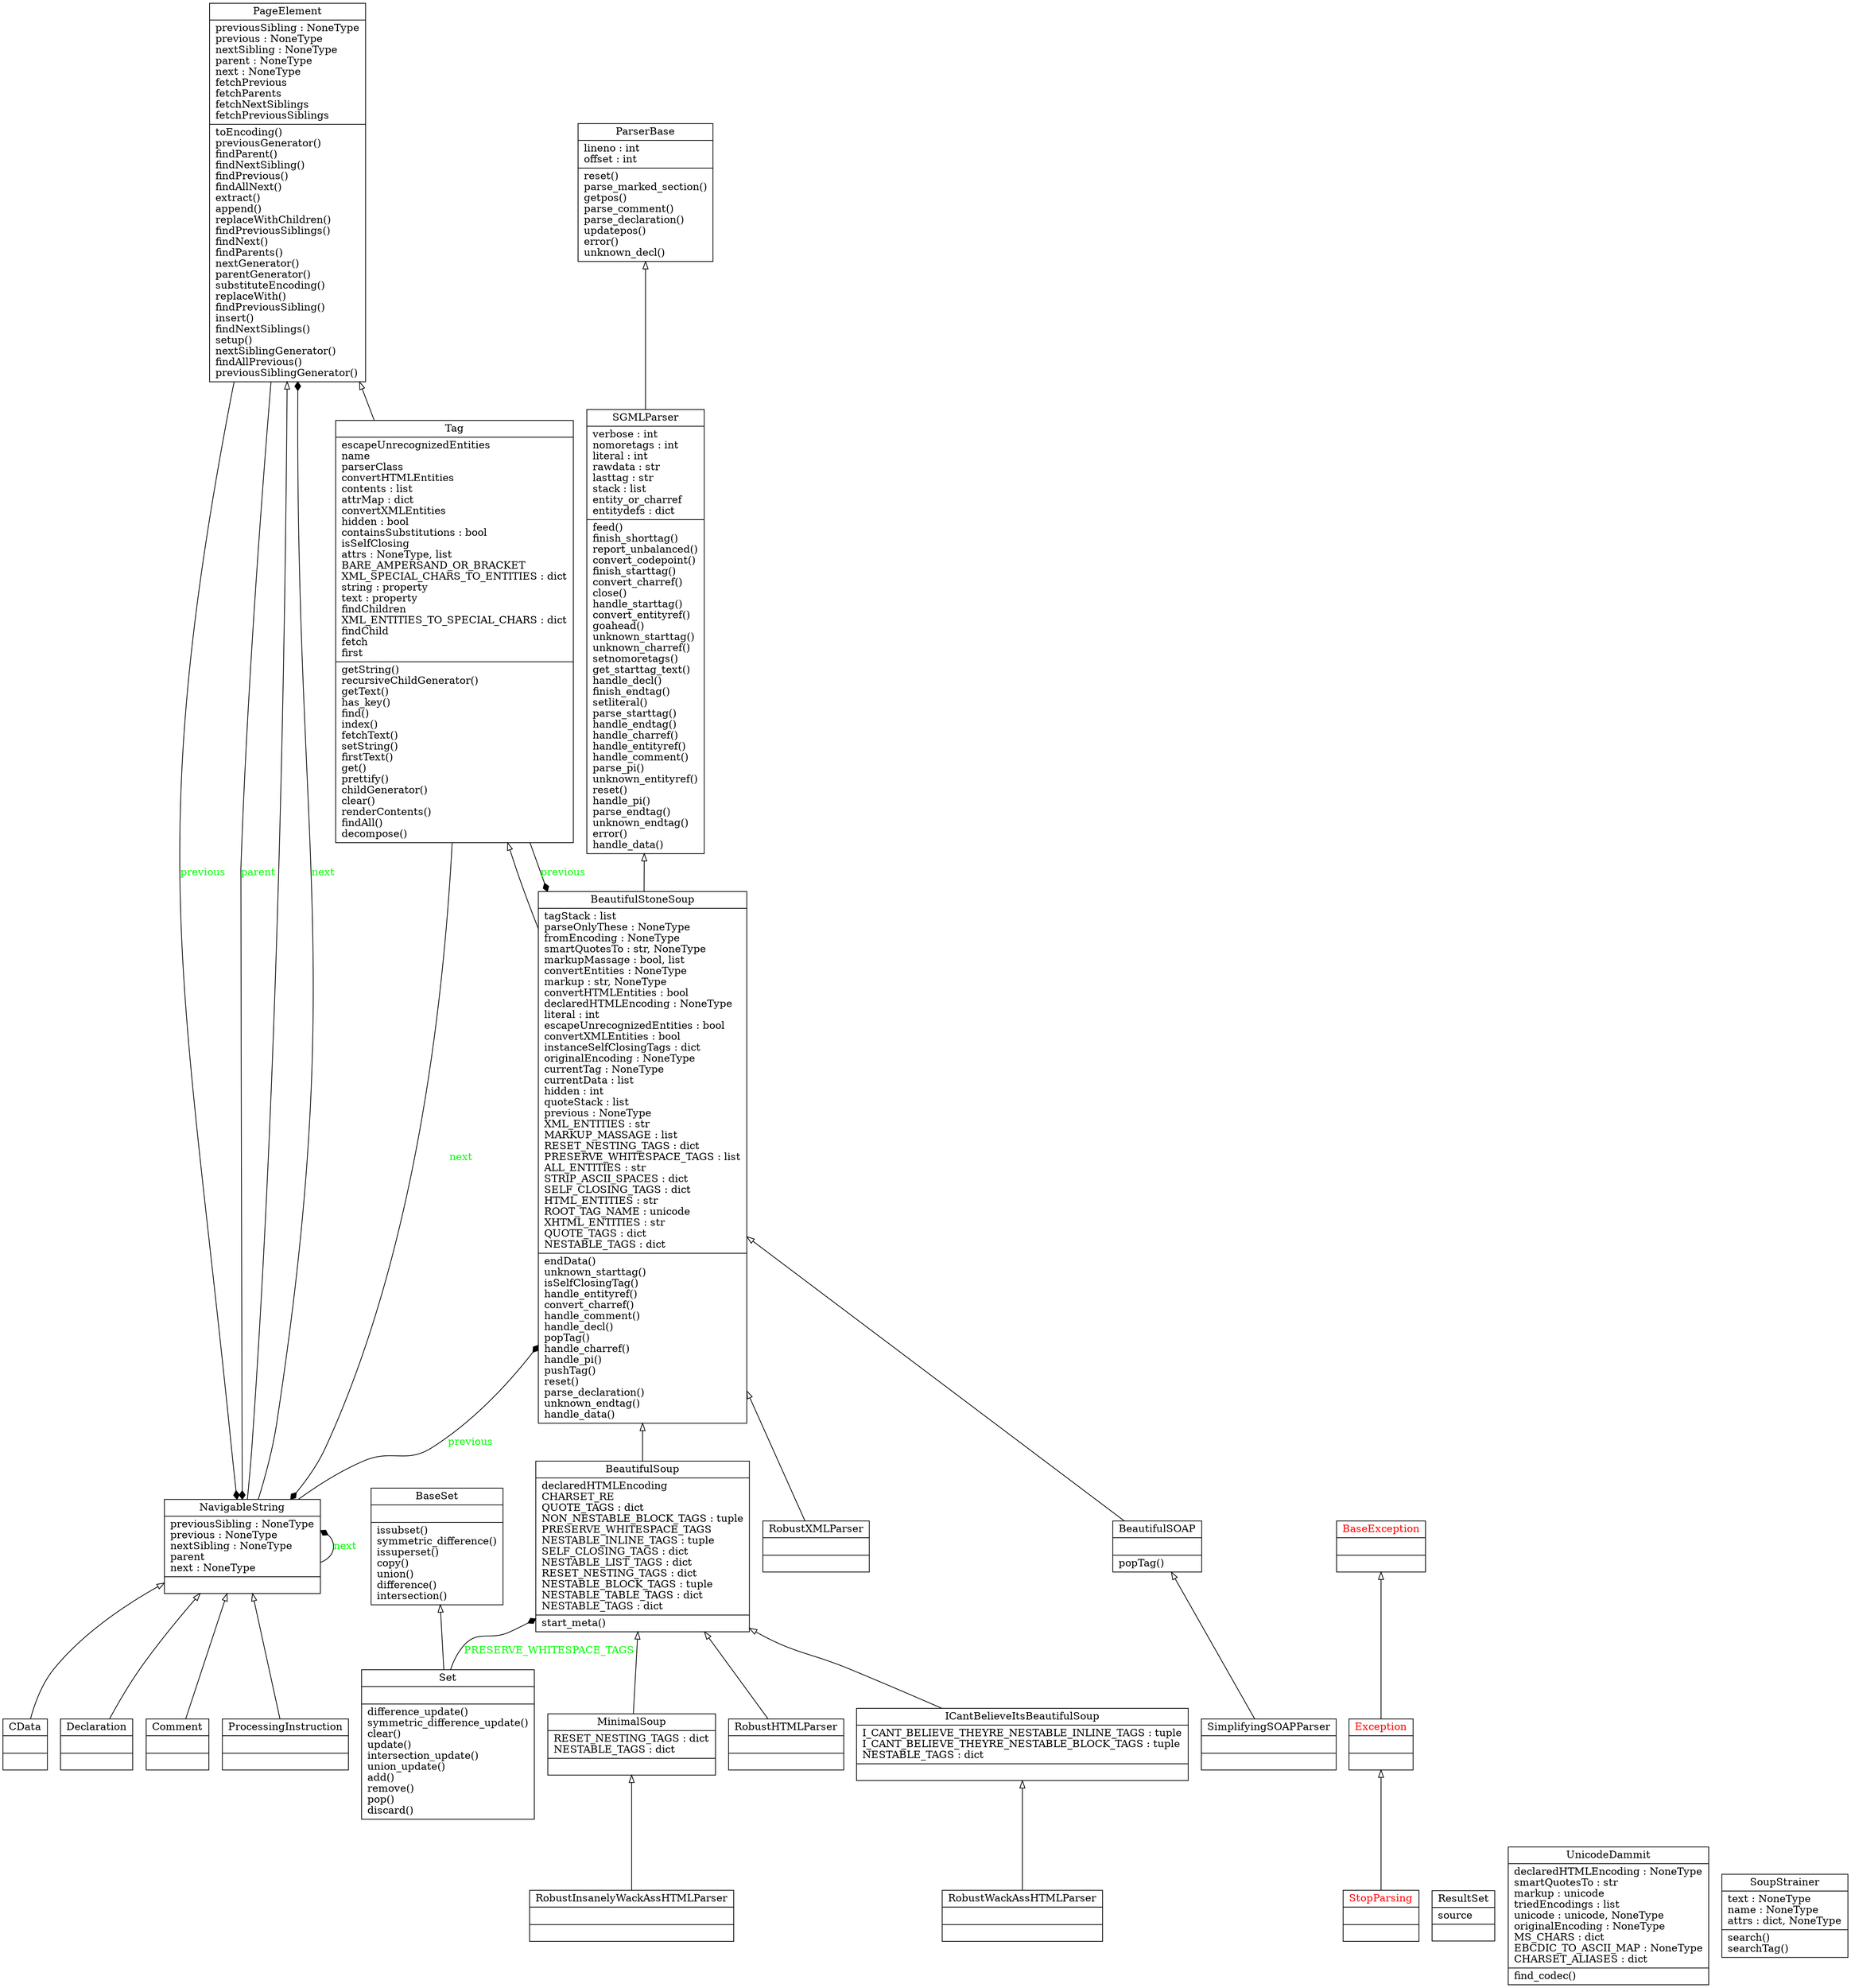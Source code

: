 digraph "classes_No_Name" {
charset="utf-8"
rankdir=BT
"2" [shape="record", label="{NavigableString|previousSibling : NoneType\lprevious : NoneType\lnextSibling : NoneType\lparent\lnext : NoneType\l|}"];
"3" [shape="record", label="{PageElement|previousSibling : NoneType\lprevious : NoneType\lnextSibling : NoneType\lparent : NoneType\lnext : NoneType\lfetchPrevious\lfetchParents\lfetchNextSiblings\lfetchPreviousSiblings\l|toEncoding()\lpreviousGenerator()\lfindParent()\lfindNextSibling()\lfindPrevious()\lfindAllNext()\lextract()\lappend()\lreplaceWithChildren()\lfindPreviousSiblings()\lfindNext()\lfindParents()\lnextGenerator()\lparentGenerator()\lsubstituteEncoding()\lreplaceWith()\lfindPreviousSibling()\linsert()\lfindNextSiblings()\lsetup()\lnextSiblingGenerator()\lfindAllPrevious()\lpreviousSiblingGenerator()\l}"];
"4" [shape="record", label="{Tag|escapeUnrecognizedEntities\lname\lparserClass\lconvertHTMLEntities\lcontents : list\lattrMap : dict\lconvertXMLEntities\lhidden : bool\lcontainsSubstitutions : bool\lisSelfClosing\lattrs : NoneType, list\lBARE_AMPERSAND_OR_BRACKET\lXML_SPECIAL_CHARS_TO_ENTITIES : dict\lstring : property\ltext : property\lfindChildren\lXML_ENTITIES_TO_SPECIAL_CHARS : dict\lfindChild\lfetch\lfirst\l|getString()\lrecursiveChildGenerator()\lgetText()\lhas_key()\lfind()\lindex()\lfetchText()\lsetString()\lfirstText()\lget()\lprettify()\lchildGenerator()\lclear()\lrenderContents()\lfindAll()\ldecompose()\l}"];
"5" [shape="record", label="{SimplifyingSOAPParser|\l|}"];
"6" [shape="record", label="{BeautifulSOAP|\l|popTag()\l}"];
"7" [shape="record", label="{BeautifulStoneSoup|tagStack : list\lparseOnlyThese : NoneType\lfromEncoding : NoneType\lsmartQuotesTo : str, NoneType\lmarkupMassage : bool, list\lconvertEntities : NoneType\lmarkup : str, NoneType\lconvertHTMLEntities : bool\ldeclaredHTMLEncoding : NoneType\lliteral : int\lescapeUnrecognizedEntities : bool\lconvertXMLEntities : bool\linstanceSelfClosingTags : dict\loriginalEncoding : NoneType\lcurrentTag : NoneType\lcurrentData : list\lhidden : int\lquoteStack : list\lprevious : NoneType\lXML_ENTITIES : str\lMARKUP_MASSAGE : list\lRESET_NESTING_TAGS : dict\lPRESERVE_WHITESPACE_TAGS : list\lALL_ENTITIES : str\lSTRIP_ASCII_SPACES : dict\lSELF_CLOSING_TAGS : dict\lHTML_ENTITIES : str\lROOT_TAG_NAME : unicode\lXHTML_ENTITIES : str\lQUOTE_TAGS : dict\lNESTABLE_TAGS : dict\l|endData()\lunknown_starttag()\lisSelfClosingTag()\lhandle_entityref()\lconvert_charref()\lhandle_comment()\lhandle_decl()\lpopTag()\lhandle_charref()\lhandle_pi()\lpushTag()\lreset()\lparse_declaration()\lunknown_endtag()\lhandle_data()\l}"];
"8" [shape="record", label="{SGMLParser|verbose : int\lnomoretags : int\lliteral : int\lrawdata : str\llasttag : str\lstack : list\lentity_or_charref\lentitydefs : dict\l|feed()\lfinish_shorttag()\lreport_unbalanced()\lconvert_codepoint()\lfinish_starttag()\lconvert_charref()\lclose()\lhandle_starttag()\lconvert_entityref()\lgoahead()\lunknown_starttag()\lunknown_charref()\lsetnomoretags()\lget_starttag_text()\lhandle_decl()\lfinish_endtag()\lsetliteral()\lparse_starttag()\lhandle_endtag()\lhandle_charref()\lhandle_entityref()\lhandle_comment()\lparse_pi()\lunknown_entityref()\lreset()\lhandle_pi()\lparse_endtag()\lunknown_endtag()\lerror()\lhandle_data()\l}"];
"9" [shape="record", label="{ParserBase|lineno : int\loffset : int\l|reset()\lparse_marked_section()\lgetpos()\lparse_comment()\lparse_declaration()\lupdatepos()\lerror()\lunknown_decl()\l}"];
"10" [fontcolor="red", shape="record", label="{StopParsing|\l|}"];
"11" [fontcolor="red", shape="record", label="{Exception|\l|}"];
"12" [fontcolor="red", shape="record", label="{BaseException|\l|}"];
"13" [shape="record", label="{ResultSet|source\l|}"];
"14" [shape="record", label="{UnicodeDammit|declaredHTMLEncoding : NoneType\lsmartQuotesTo : str\lmarkup : unicode\ltriedEncodings : list\lunicode : unicode, NoneType\loriginalEncoding : NoneType\lMS_CHARS : dict\lEBCDIC_TO_ASCII_MAP : NoneType\lCHARSET_ALIASES : dict\l|find_codec()\l}"];
"15" [shape="record", label="{CData|\l|}"];
"16" [shape="record", label="{BeautifulSoup|declaredHTMLEncoding\lCHARSET_RE\lQUOTE_TAGS : dict\lNON_NESTABLE_BLOCK_TAGS : tuple\lPRESERVE_WHITESPACE_TAGS\lNESTABLE_INLINE_TAGS : tuple\lSELF_CLOSING_TAGS : dict\lNESTABLE_LIST_TAGS : dict\lRESET_NESTING_TAGS : dict\lNESTABLE_BLOCK_TAGS : tuple\lNESTABLE_TABLE_TAGS : dict\lNESTABLE_TAGS : dict\l|start_meta()\l}"];
"17" [shape="record", label="{Set|\l|difference_update()\lsymmetric_difference_update()\lclear()\lupdate()\lintersection_update()\lunion_update()\ladd()\lremove()\lpop()\ldiscard()\l}"];
"18" [shape="record", label="{BaseSet|\l|issubset()\lsymmetric_difference()\lissuperset()\lcopy()\lunion()\ldifference()\lintersection()\l}"];
"19" [shape="record", label="{RobustInsanelyWackAssHTMLParser|\l|}"];
"20" [shape="record", label="{MinimalSoup|RESET_NESTING_TAGS : dict\lNESTABLE_TAGS : dict\l|}"];
"21" [shape="record", label="{SoupStrainer|text : NoneType\lname : NoneType\lattrs : dict, NoneType\l|search()\lsearchTag()\l}"];
"22" [shape="record", label="{RobustHTMLParser|\l|}"];
"23" [shape="record", label="{Declaration|\l|}"];
"24" [shape="record", label="{ICantBelieveItsBeautifulSoup|I_CANT_BELIEVE_THEYRE_NESTABLE_INLINE_TAGS : tuple\lI_CANT_BELIEVE_THEYRE_NESTABLE_BLOCK_TAGS : tuple\lNESTABLE_TAGS : dict\l|}"];
"25" [shape="record", label="{Comment|\l|}"];
"26" [shape="record", label="{ProcessingInstruction|\l|}"];
"27" [shape="record", label="{RobustXMLParser|\l|}"];
"28" [shape="record", label="{RobustWackAssHTMLParser|\l|}"];
"2" -> "3" [arrowtail="none", arrowhead="empty"];
"4" -> "3" [arrowtail="none", arrowhead="empty"];
"5" -> "6" [arrowtail="none", arrowhead="empty"];
"6" -> "7" [arrowtail="none", arrowhead="empty"];
"7" -> "4" [arrowtail="none", arrowhead="empty"];
"7" -> "8" [arrowtail="none", arrowhead="empty"];
"8" -> "9" [arrowtail="none", arrowhead="empty"];
"10" -> "11" [arrowtail="none", arrowhead="empty"];
"11" -> "12" [arrowtail="none", arrowhead="empty"];
"15" -> "2" [arrowtail="none", arrowhead="empty"];
"16" -> "7" [arrowtail="none", arrowhead="empty"];
"17" -> "18" [arrowtail="none", arrowhead="empty"];
"19" -> "20" [arrowtail="none", arrowhead="empty"];
"20" -> "16" [arrowtail="none", arrowhead="empty"];
"22" -> "16" [arrowtail="none", arrowhead="empty"];
"23" -> "2" [arrowtail="none", arrowhead="empty"];
"24" -> "16" [arrowtail="none", arrowhead="empty"];
"25" -> "2" [arrowtail="none", arrowhead="empty"];
"26" -> "2" [arrowtail="none", arrowhead="empty"];
"27" -> "7" [arrowtail="none", arrowhead="empty"];
"28" -> "24" [arrowtail="none", arrowhead="empty"];
"3" -> "2" [arrowhead="diamond", style="solid", arrowtail="none", fontcolor="green", label="previous"];
"3" -> "2" [arrowhead="diamond", style="solid", arrowtail="none", fontcolor="green", label="parent"];
"2" -> "2" [arrowhead="diamond", style="solid", arrowtail="none", fontcolor="green", label="next"];
"4" -> "2" [arrowhead="diamond", style="solid", arrowtail="none", fontcolor="green", label="next"];
"2" -> "3" [arrowhead="diamond", style="solid", arrowtail="none", fontcolor="green", label="next"];
"2" -> "7" [arrowhead="diamond", style="solid", arrowtail="none", fontcolor="green", label="previous"];
"4" -> "7" [arrowhead="diamond", style="solid", arrowtail="none", fontcolor="green", label="previous"];
"17" -> "16" [arrowhead="diamond", style="solid", arrowtail="none", fontcolor="green", label="PRESERVE_WHITESPACE_TAGS"];
}
